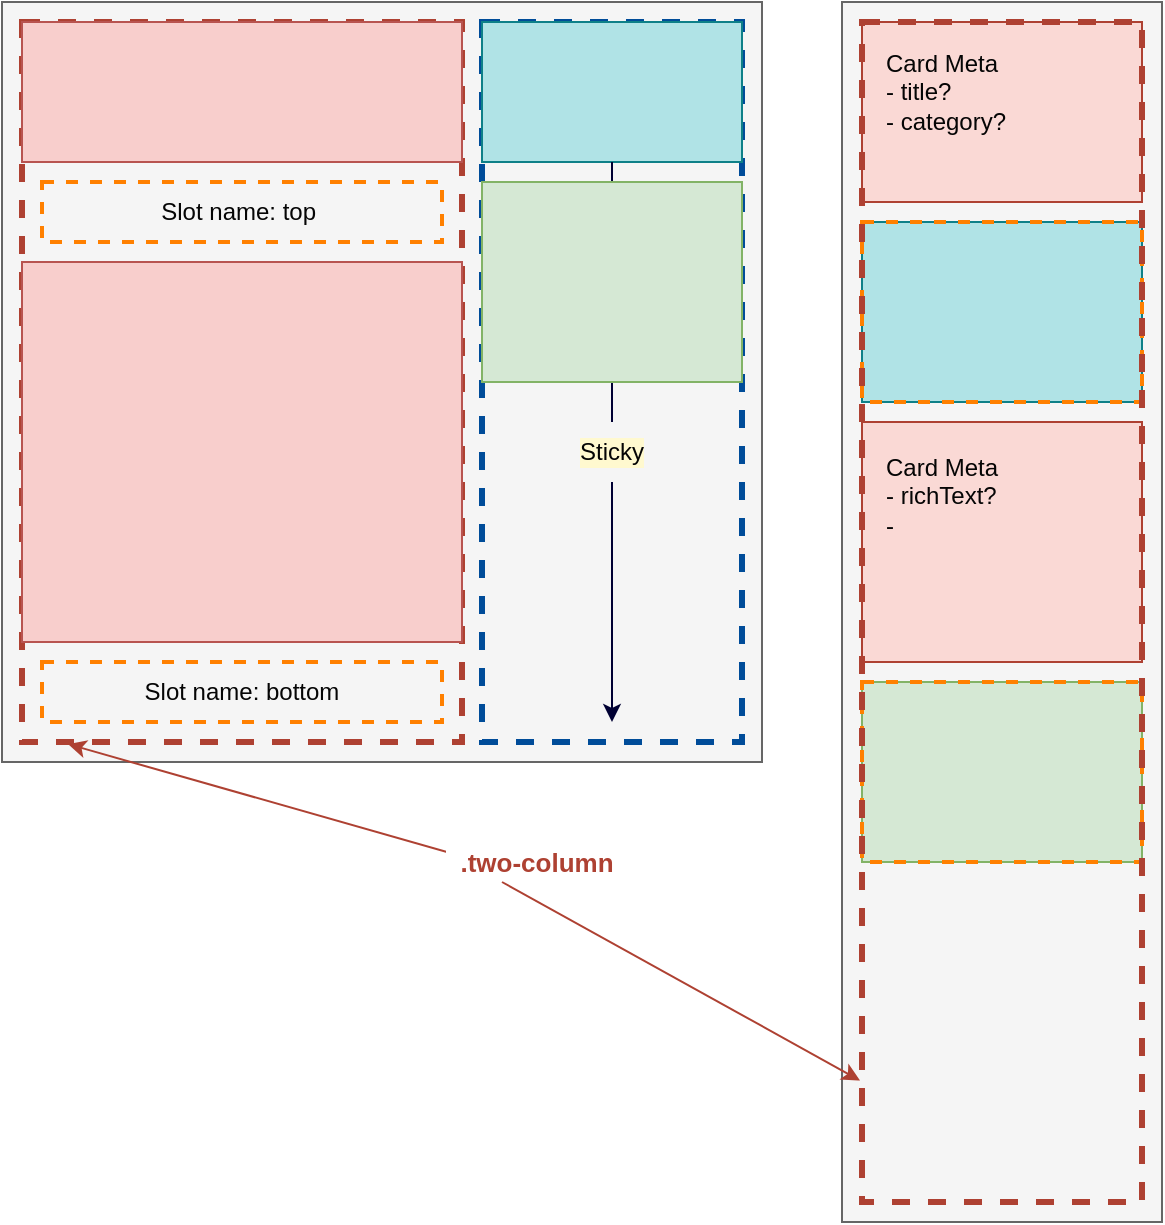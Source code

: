 <mxfile>
    <diagram id="k3MkfsP0TAj-Hgy-79KS" name="Page-1">
        <mxGraphModel dx="657" dy="420" grid="1" gridSize="10" guides="1" tooltips="1" connect="1" arrows="1" fold="1" page="1" pageScale="1" pageWidth="850" pageHeight="1100" math="0" shadow="0">
            <root>
                <mxCell id="0"/>
                <mxCell id="1" parent="0"/>
                <mxCell id="2" value="" style="whiteSpace=wrap;html=1;aspect=fixed;fillColor=#f5f5f5;fontColor=#333333;strokeColor=#666666;" vertex="1" parent="1">
                    <mxGeometry x="20" y="10" width="380" height="380" as="geometry"/>
                </mxCell>
                <mxCell id="3" value="" style="rounded=0;whiteSpace=wrap;html=1;fillColor=none;strokeColor=#ae4132;dashed=1;strokeWidth=3;" vertex="1" parent="1">
                    <mxGeometry x="30" y="20" width="220" height="360" as="geometry"/>
                </mxCell>
                <mxCell id="9" value="" style="rounded=0;whiteSpace=wrap;html=1;fillColor=#f5f5f5;fontColor=#333333;strokeColor=#666666;" vertex="1" parent="1">
                    <mxGeometry x="440" y="10" width="160" height="610" as="geometry"/>
                </mxCell>
                <mxCell id="10" value="" style="rounded=0;whiteSpace=wrap;html=1;fillColor=#fad9d5;strokeColor=#ae4132;" vertex="1" parent="1">
                    <mxGeometry x="450" y="20" width="140" height="90" as="geometry"/>
                </mxCell>
                <mxCell id="11" value="" style="rounded=0;whiteSpace=wrap;html=1;fillColor=#b0e3e6;strokeColor=#0e8088;" vertex="1" parent="1">
                    <mxGeometry x="450" y="120" width="140" height="90" as="geometry"/>
                </mxCell>
                <mxCell id="12" value="" style="rounded=0;whiteSpace=wrap;html=1;fillColor=#fad9d5;strokeColor=#ae4132;" vertex="1" parent="1">
                    <mxGeometry x="450" y="220" width="140" height="120" as="geometry"/>
                </mxCell>
                <mxCell id="14" value="" style="rounded=0;whiteSpace=wrap;html=1;fillColor=none;strokeWidth=3;dashed=1;strokeColor=#004C99;" vertex="1" parent="1">
                    <mxGeometry x="260" y="20" width="130" height="360" as="geometry"/>
                </mxCell>
                <mxCell id="4" value="" style="rounded=0;whiteSpace=wrap;html=1;fillColor=#b0e3e6;strokeColor=#0e8088;" vertex="1" parent="1">
                    <mxGeometry x="260" y="20" width="130" height="70" as="geometry"/>
                </mxCell>
                <mxCell id="18" value="" style="endArrow=classic;html=1;exitX=0.5;exitY=1;exitDx=0;exitDy=0;strokeColor=#000033;startArrow=none;" edge="1" parent="1" source="20">
                    <mxGeometry relative="1" as="geometry">
                        <mxPoint x="210" y="190" as="sourcePoint"/>
                        <mxPoint x="325" y="370" as="targetPoint"/>
                        <Array as="points">
                            <mxPoint x="325" y="270"/>
                        </Array>
                    </mxGeometry>
                </mxCell>
                <mxCell id="21" value="" style="endArrow=none;html=1;exitX=0.5;exitY=1;exitDx=0;exitDy=0;strokeColor=#000033;" edge="1" parent="1" source="4" target="20">
                    <mxGeometry relative="1" as="geometry">
                        <mxPoint x="325" y="150" as="sourcePoint"/>
                        <mxPoint x="325" y="380" as="targetPoint"/>
                        <Array as="points"/>
                    </mxGeometry>
                </mxCell>
                <mxCell id="20" value="Sticky" style="text;html=1;strokeColor=none;fillColor=none;align=center;verticalAlign=middle;whiteSpace=wrap;rounded=0;dashed=1;labelBackgroundColor=#FFF9CF;strokeWidth=4;fontColor=#050505;" vertex="1" parent="1">
                    <mxGeometry x="295" y="220" width="60" height="30" as="geometry"/>
                </mxCell>
                <mxCell id="23" value="" style="rounded=0;whiteSpace=wrap;html=1;fillColor=#d5e8d4;strokeColor=#82b366;" vertex="1" parent="1">
                    <mxGeometry x="260" y="100" width="130" height="100" as="geometry"/>
                </mxCell>
                <mxCell id="24" value="" style="rounded=0;whiteSpace=wrap;html=1;fillColor=#d5e8d4;strokeColor=#82b366;" vertex="1" parent="1">
                    <mxGeometry x="450" y="350" width="140" height="90" as="geometry"/>
                </mxCell>
                <mxCell id="25" value="&lt;span style=&quot;&quot;&gt;Card Meta&lt;br&gt;- title?&lt;br&gt;- category?&lt;/span&gt;" style="text;html=1;strokeColor=none;fillColor=none;align=left;verticalAlign=middle;whiteSpace=wrap;rounded=0;dashed=1;labelBackgroundColor=none;strokeWidth=4;fontColor=#050505;fontStyle=0" vertex="1" parent="1">
                    <mxGeometry x="460" y="38.33" width="100" height="33.33" as="geometry"/>
                </mxCell>
                <mxCell id="26" value="&lt;span style=&quot;&quot;&gt;Card Meta&lt;br&gt;- richText?&lt;br&gt;-&amp;nbsp;&lt;/span&gt;" style="text;html=1;strokeColor=none;fillColor=none;align=left;verticalAlign=middle;whiteSpace=wrap;rounded=0;dashed=1;labelBackgroundColor=none;strokeWidth=4;fontColor=#050505;fontStyle=0" vertex="1" parent="1">
                    <mxGeometry x="460" y="240" width="100" height="33.33" as="geometry"/>
                </mxCell>
                <mxCell id="28" value="" style="rounded=0;whiteSpace=wrap;html=1;fillColor=#f8cecc;strokeColor=#b85450;" vertex="1" parent="1">
                    <mxGeometry x="30" y="20" width="220" height="70" as="geometry"/>
                </mxCell>
                <mxCell id="29" value="" style="rounded=0;whiteSpace=wrap;html=1;fillColor=#f8cecc;strokeColor=#b85450;" vertex="1" parent="1">
                    <mxGeometry x="30" y="140" width="220" height="190" as="geometry"/>
                </mxCell>
                <mxCell id="30" value="" style="rounded=0;whiteSpace=wrap;html=1;dashed=1;labelBackgroundColor=none;strokeColor=#FF8000;strokeWidth=2;fontColor=#050505;fillColor=none;" vertex="1" parent="1">
                    <mxGeometry x="40" y="100" width="200" height="30" as="geometry"/>
                </mxCell>
                <mxCell id="31" value="" style="rounded=0;whiteSpace=wrap;html=1;dashed=1;labelBackgroundColor=none;strokeColor=#FF8000;strokeWidth=2;fontColor=#050505;fillColor=none;" vertex="1" parent="1">
                    <mxGeometry x="40" y="340" width="200" height="30" as="geometry"/>
                </mxCell>
                <mxCell id="32" value="Slot name: top&amp;nbsp;" style="text;html=1;strokeColor=none;fillColor=none;align=center;verticalAlign=middle;whiteSpace=wrap;rounded=0;dashed=1;labelBackgroundColor=none;strokeWidth=2;fontColor=#050505;" vertex="1" parent="1">
                    <mxGeometry x="45" y="100" width="190" height="30" as="geometry"/>
                </mxCell>
                <mxCell id="33" value="Slot name: bottom" style="text;html=1;strokeColor=none;fillColor=none;align=center;verticalAlign=middle;whiteSpace=wrap;rounded=0;dashed=1;labelBackgroundColor=none;strokeWidth=2;fontColor=#050505;" vertex="1" parent="1">
                    <mxGeometry x="45" y="340" width="190" height="30" as="geometry"/>
                </mxCell>
                <mxCell id="36" value="" style="rounded=0;whiteSpace=wrap;html=1;dashed=1;labelBackgroundColor=none;strokeColor=#FF8000;strokeWidth=2;fontColor=#050505;fillColor=none;" vertex="1" parent="1">
                    <mxGeometry x="450" y="120" width="140" height="90" as="geometry"/>
                </mxCell>
                <mxCell id="39" value="" style="rounded=0;whiteSpace=wrap;html=1;dashed=1;labelBackgroundColor=none;strokeColor=#FF8000;strokeWidth=2;fontColor=#050505;fillColor=none;" vertex="1" parent="1">
                    <mxGeometry x="450" y="350" width="140" height="90" as="geometry"/>
                </mxCell>
                <mxCell id="40" value="" style="endArrow=classic;html=1;strokeColor=#ae4132;fontColor=#050505;entryX=0.105;entryY=1.003;entryDx=0;entryDy=0;endFill=1;entryPerimeter=0;" edge="1" parent="1" target="3">
                    <mxGeometry relative="1" as="geometry">
                        <mxPoint x="260" y="440" as="sourcePoint"/>
                        <mxPoint x="360" y="280" as="targetPoint"/>
                    </mxGeometry>
                </mxCell>
                <mxCell id="42" value="&amp;nbsp; .two-column&amp;nbsp;&amp;nbsp;" style="edgeLabel;resizable=0;html=1;align=left;verticalAlign=bottom;dashed=1;labelBackgroundColor=#FFFFFF;strokeColor=#FF8000;strokeWidth=2;fontColor=#ae4132;fillColor=none;fontSize=13;fontStyle=1" connectable="0" vertex="1" parent="40">
                    <mxGeometry x="-1" relative="1" as="geometry">
                        <mxPoint x="-20" y="10" as="offset"/>
                    </mxGeometry>
                </mxCell>
                <mxCell id="44" value="" style="rounded=0;whiteSpace=wrap;html=1;fillColor=none;strokeColor=#ae4132;dashed=1;strokeWidth=3;" vertex="1" parent="1">
                    <mxGeometry x="450" y="20" width="140" height="590" as="geometry"/>
                </mxCell>
                <mxCell id="45" value="" style="endArrow=classic;html=1;strokeColor=#ae4132;fontColor=#050505;entryX=-0.007;entryY=0.897;entryDx=0;entryDy=0;endFill=1;entryPerimeter=0;" edge="1" parent="1" target="44">
                    <mxGeometry relative="1" as="geometry">
                        <mxPoint x="270" y="450" as="sourcePoint"/>
                        <mxPoint x="63.1" y="391.08" as="targetPoint"/>
                    </mxGeometry>
                </mxCell>
            </root>
        </mxGraphModel>
    </diagram>
</mxfile>